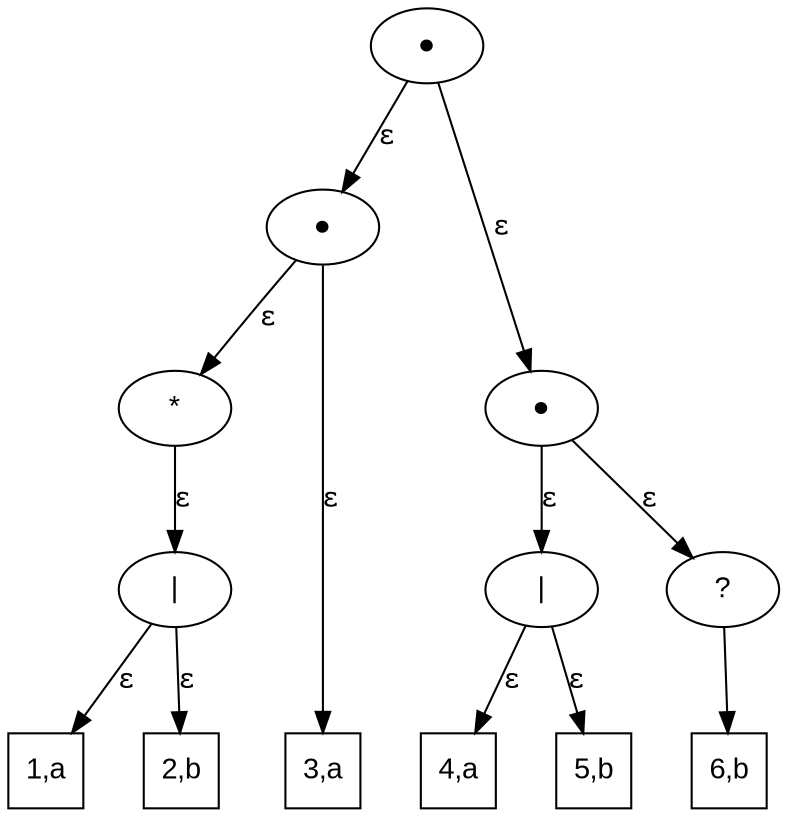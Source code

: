digraph G {

  #ranksep=0.3;
  nodesep=0.4;
  node [fontname="Arial"]

  q0 -> q1 [label="ε"];
  #q0 -> sepq1q5 [style=invis];
  #sepq1q5 [style=invis];
  q0 -> q4 [label="ε"];
  q1 -> q3 [label="ε"];
  q2 -> q0 [label="ε"];
  q2 -> q5 [label="ε"];


  q3 -> q6 [label="ε"];
  q3 -> q7 [label="ε"];
  q5 -> q8 [label="ε"];
  #q5 -> sepq8q9 [style=invis];
  #sepq8q9 [style=invis];
  q5 -> q9 [label="ε"];
  q8 -> q10 [label="ε"];
  q8 -> q11 [label="ε"];
  q9 -> q12;

  q0 [label="●"];
  q1 [label="*"];
  q2 [label="●"];
  q3 [label="|"];
  q4 [shape=square, label="3,a"];
  q5 [label="●"];
  q6 [shape=square, label="1,a"];
  q7 [shape=square, label="2,b"];
  q8 [label="|"];
  q9 [label="?"];
  q10 [shape=square, label="4,a"];
  q11 [shape=square, label="5,b"];
  q12 [shape=square, label="6,b"];

  { rank=same; q6; q7; q4; q10; q11; q12 }
  { rank=same; q1 }

}
